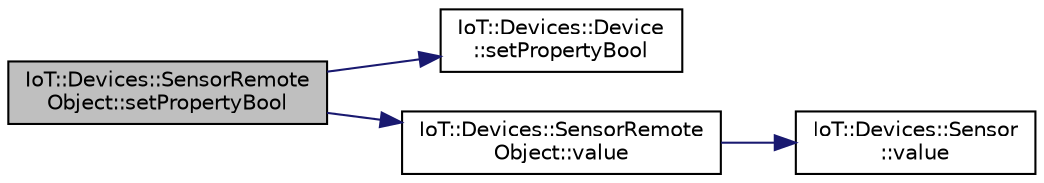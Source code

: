 digraph "IoT::Devices::SensorRemoteObject::setPropertyBool"
{
 // LATEX_PDF_SIZE
  edge [fontname="Helvetica",fontsize="10",labelfontname="Helvetica",labelfontsize="10"];
  node [fontname="Helvetica",fontsize="10",shape=record];
  rankdir="LR";
  Node1 [label="IoT::Devices::SensorRemote\lObject::setPropertyBool",height=0.2,width=0.4,color="black", fillcolor="grey75", style="filled", fontcolor="black",tooltip=" "];
  Node1 -> Node2 [color="midnightblue",fontsize="10",style="solid",fontname="Helvetica"];
  Node2 [label="IoT::Devices::Device\l::setPropertyBool",height=0.2,width=0.4,color="black", fillcolor="white", style="filled",URL="$classIoT_1_1Devices_1_1Device.html#a99a3c7ff532a15ec8df42afb71cf5a4d",tooltip=" "];
  Node1 -> Node3 [color="midnightblue",fontsize="10",style="solid",fontname="Helvetica"];
  Node3 [label="IoT::Devices::SensorRemote\lObject::value",height=0.2,width=0.4,color="black", fillcolor="white", style="filled",URL="$classIoT_1_1Devices_1_1SensorRemoteObject.html#a309aeff3cf96262668711e7a57cbf26d",tooltip="Sets a Poco::RemotingNG::MinimumIntervalOrDeltaFilter for the valueChanged event."];
  Node3 -> Node4 [color="midnightblue",fontsize="10",style="solid",fontname="Helvetica"];
  Node4 [label="IoT::Devices::Sensor\l::value",height=0.2,width=0.4,color="black", fillcolor="white", style="filled",URL="$classIoT_1_1Devices_1_1Sensor.html#a2e759370b2174aa551ffe00a79235fce",tooltip="Destroys the Sensor."];
}
